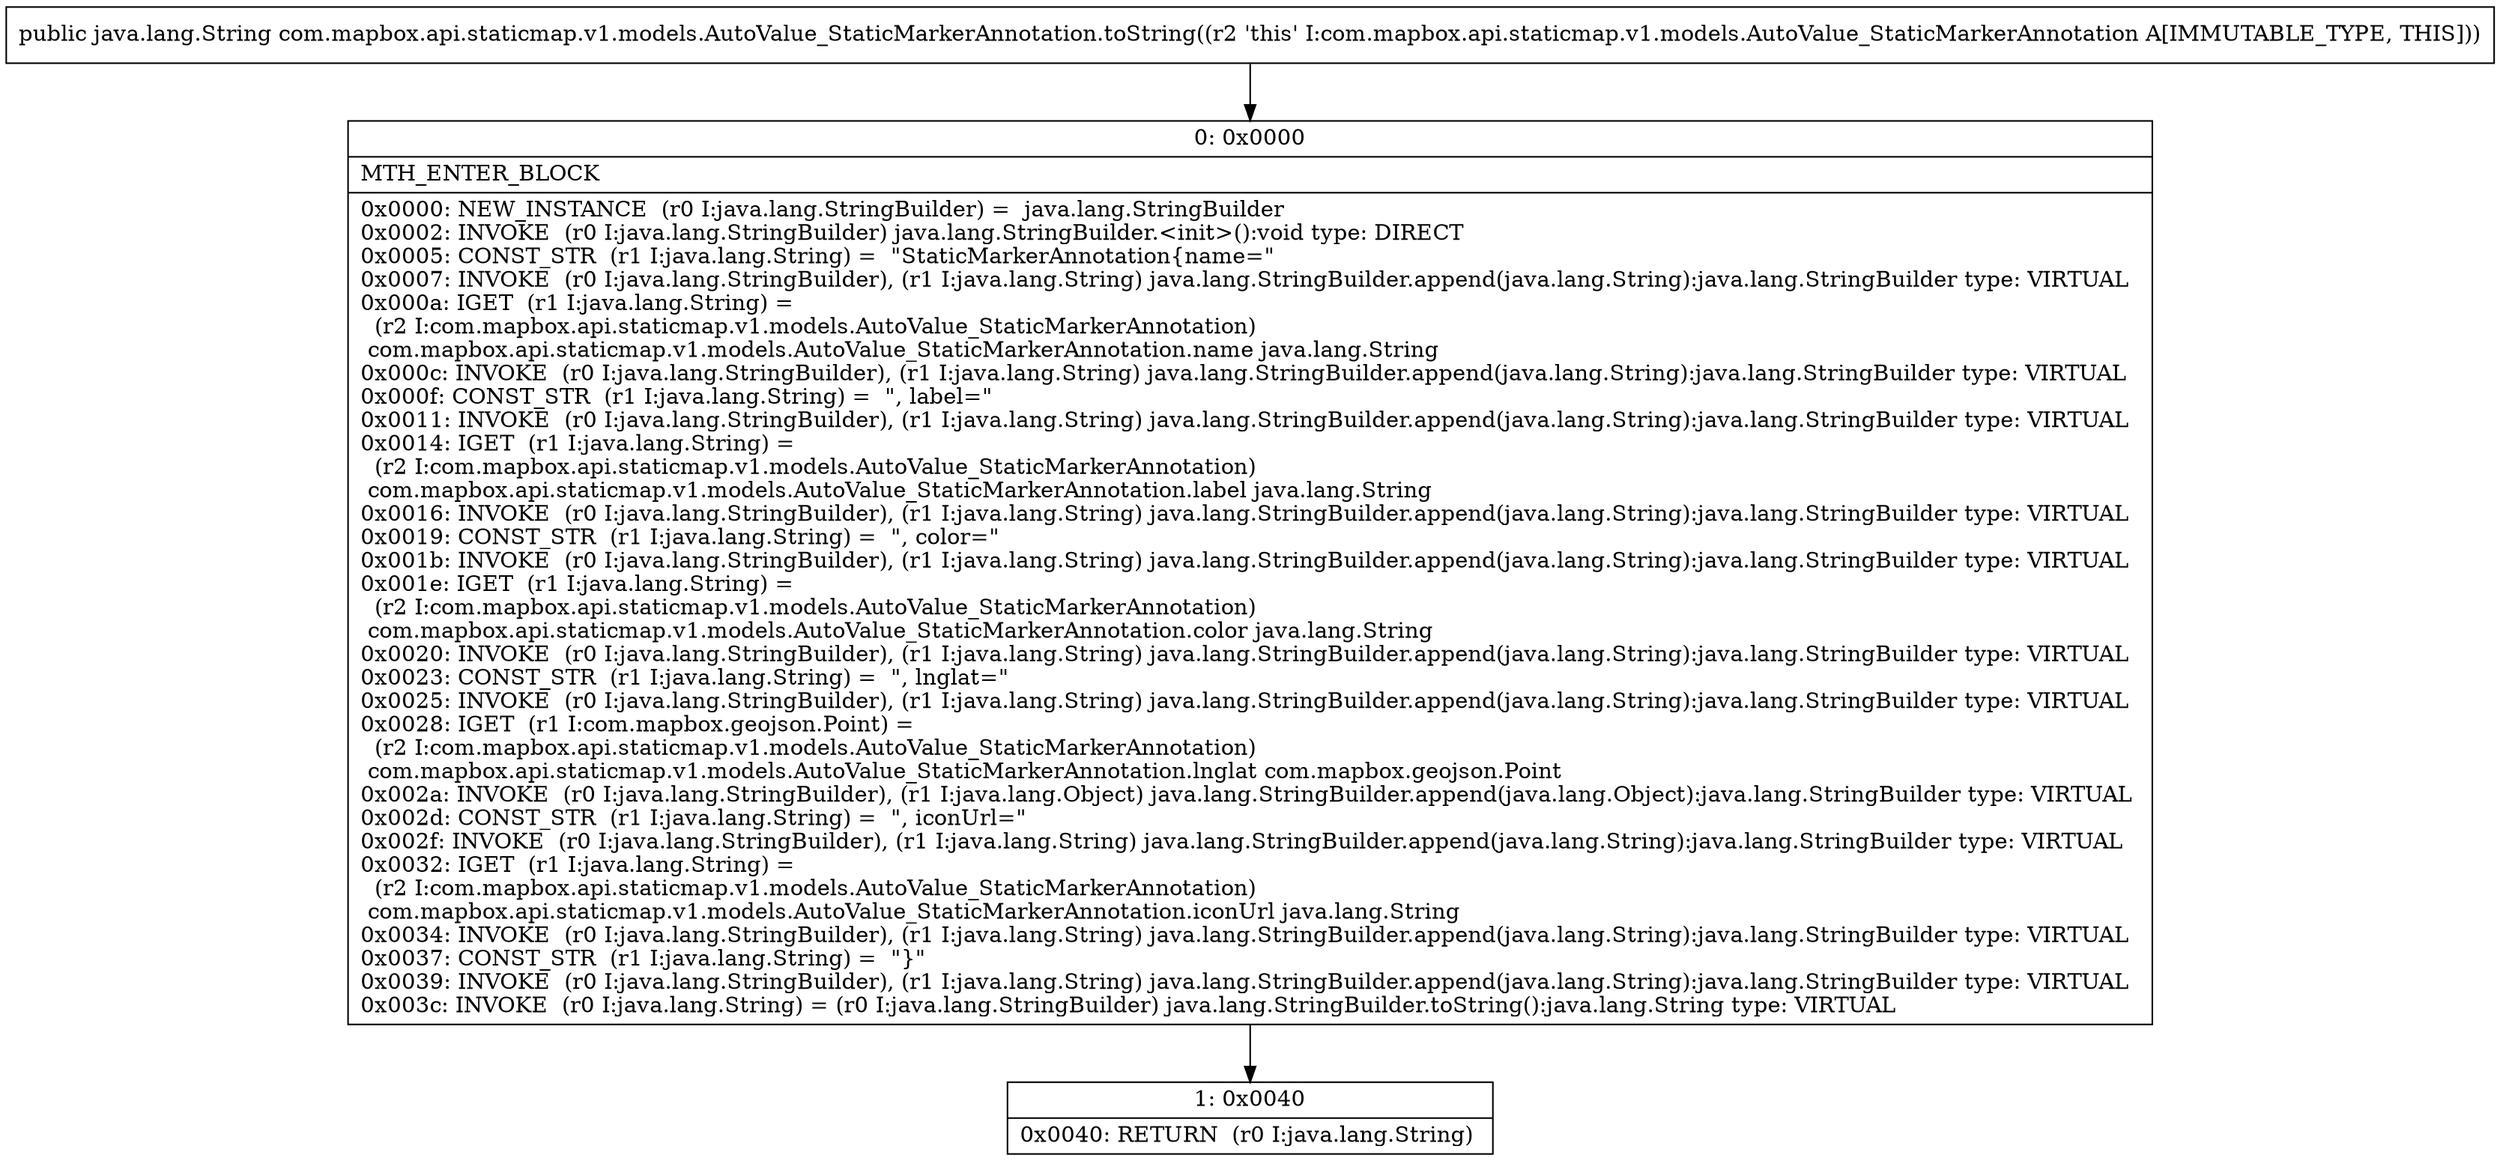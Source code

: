 digraph "CFG forcom.mapbox.api.staticmap.v1.models.AutoValue_StaticMarkerAnnotation.toString()Ljava\/lang\/String;" {
Node_0 [shape=record,label="{0\:\ 0x0000|MTH_ENTER_BLOCK\l|0x0000: NEW_INSTANCE  (r0 I:java.lang.StringBuilder) =  java.lang.StringBuilder \l0x0002: INVOKE  (r0 I:java.lang.StringBuilder) java.lang.StringBuilder.\<init\>():void type: DIRECT \l0x0005: CONST_STR  (r1 I:java.lang.String) =  \"StaticMarkerAnnotation\{name=\" \l0x0007: INVOKE  (r0 I:java.lang.StringBuilder), (r1 I:java.lang.String) java.lang.StringBuilder.append(java.lang.String):java.lang.StringBuilder type: VIRTUAL \l0x000a: IGET  (r1 I:java.lang.String) = \l  (r2 I:com.mapbox.api.staticmap.v1.models.AutoValue_StaticMarkerAnnotation)\l com.mapbox.api.staticmap.v1.models.AutoValue_StaticMarkerAnnotation.name java.lang.String \l0x000c: INVOKE  (r0 I:java.lang.StringBuilder), (r1 I:java.lang.String) java.lang.StringBuilder.append(java.lang.String):java.lang.StringBuilder type: VIRTUAL \l0x000f: CONST_STR  (r1 I:java.lang.String) =  \", label=\" \l0x0011: INVOKE  (r0 I:java.lang.StringBuilder), (r1 I:java.lang.String) java.lang.StringBuilder.append(java.lang.String):java.lang.StringBuilder type: VIRTUAL \l0x0014: IGET  (r1 I:java.lang.String) = \l  (r2 I:com.mapbox.api.staticmap.v1.models.AutoValue_StaticMarkerAnnotation)\l com.mapbox.api.staticmap.v1.models.AutoValue_StaticMarkerAnnotation.label java.lang.String \l0x0016: INVOKE  (r0 I:java.lang.StringBuilder), (r1 I:java.lang.String) java.lang.StringBuilder.append(java.lang.String):java.lang.StringBuilder type: VIRTUAL \l0x0019: CONST_STR  (r1 I:java.lang.String) =  \", color=\" \l0x001b: INVOKE  (r0 I:java.lang.StringBuilder), (r1 I:java.lang.String) java.lang.StringBuilder.append(java.lang.String):java.lang.StringBuilder type: VIRTUAL \l0x001e: IGET  (r1 I:java.lang.String) = \l  (r2 I:com.mapbox.api.staticmap.v1.models.AutoValue_StaticMarkerAnnotation)\l com.mapbox.api.staticmap.v1.models.AutoValue_StaticMarkerAnnotation.color java.lang.String \l0x0020: INVOKE  (r0 I:java.lang.StringBuilder), (r1 I:java.lang.String) java.lang.StringBuilder.append(java.lang.String):java.lang.StringBuilder type: VIRTUAL \l0x0023: CONST_STR  (r1 I:java.lang.String) =  \", lnglat=\" \l0x0025: INVOKE  (r0 I:java.lang.StringBuilder), (r1 I:java.lang.String) java.lang.StringBuilder.append(java.lang.String):java.lang.StringBuilder type: VIRTUAL \l0x0028: IGET  (r1 I:com.mapbox.geojson.Point) = \l  (r2 I:com.mapbox.api.staticmap.v1.models.AutoValue_StaticMarkerAnnotation)\l com.mapbox.api.staticmap.v1.models.AutoValue_StaticMarkerAnnotation.lnglat com.mapbox.geojson.Point \l0x002a: INVOKE  (r0 I:java.lang.StringBuilder), (r1 I:java.lang.Object) java.lang.StringBuilder.append(java.lang.Object):java.lang.StringBuilder type: VIRTUAL \l0x002d: CONST_STR  (r1 I:java.lang.String) =  \", iconUrl=\" \l0x002f: INVOKE  (r0 I:java.lang.StringBuilder), (r1 I:java.lang.String) java.lang.StringBuilder.append(java.lang.String):java.lang.StringBuilder type: VIRTUAL \l0x0032: IGET  (r1 I:java.lang.String) = \l  (r2 I:com.mapbox.api.staticmap.v1.models.AutoValue_StaticMarkerAnnotation)\l com.mapbox.api.staticmap.v1.models.AutoValue_StaticMarkerAnnotation.iconUrl java.lang.String \l0x0034: INVOKE  (r0 I:java.lang.StringBuilder), (r1 I:java.lang.String) java.lang.StringBuilder.append(java.lang.String):java.lang.StringBuilder type: VIRTUAL \l0x0037: CONST_STR  (r1 I:java.lang.String) =  \"\}\" \l0x0039: INVOKE  (r0 I:java.lang.StringBuilder), (r1 I:java.lang.String) java.lang.StringBuilder.append(java.lang.String):java.lang.StringBuilder type: VIRTUAL \l0x003c: INVOKE  (r0 I:java.lang.String) = (r0 I:java.lang.StringBuilder) java.lang.StringBuilder.toString():java.lang.String type: VIRTUAL \l}"];
Node_1 [shape=record,label="{1\:\ 0x0040|0x0040: RETURN  (r0 I:java.lang.String) \l}"];
MethodNode[shape=record,label="{public java.lang.String com.mapbox.api.staticmap.v1.models.AutoValue_StaticMarkerAnnotation.toString((r2 'this' I:com.mapbox.api.staticmap.v1.models.AutoValue_StaticMarkerAnnotation A[IMMUTABLE_TYPE, THIS])) }"];
MethodNode -> Node_0;
Node_0 -> Node_1;
}

